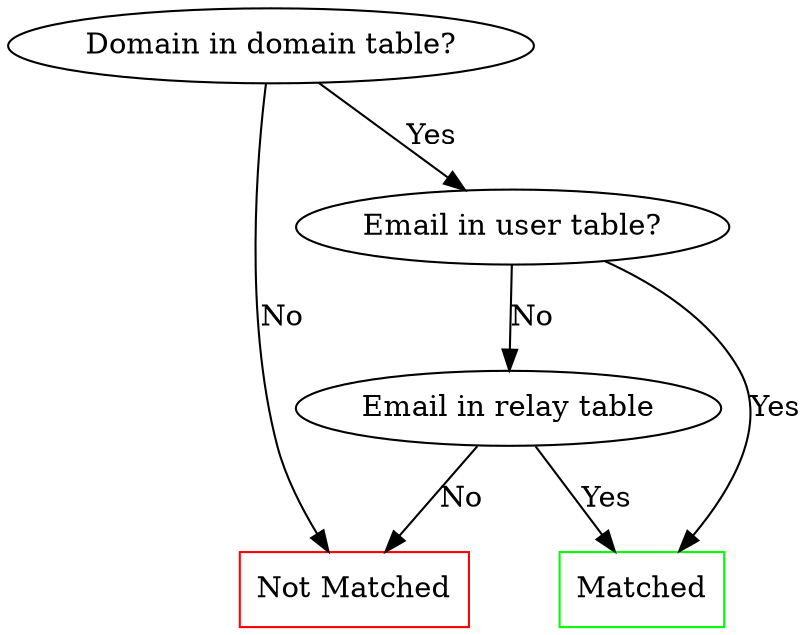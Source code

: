 digraph "NP" {
    "Domain in domain table?" -> "Not Matched" [label=No]
    "Domain in domain table?" -> "Email in user table?" [label=Yes]
    "Email in user table?" -> "Email in relay table" [label=No]
    "Email in user table?" -> "Matched" [label=Yes]
    "Email in relay table" -> "Not Matched" [label=No]
    "Email in relay table" -> "Matched" [label=Yes]
    "Matched" [color=Green, shape=box]
    "Not Matched" [color=Red, shape=box]
}

